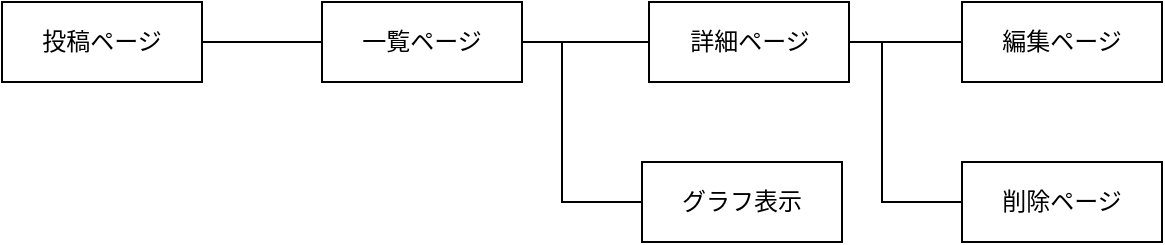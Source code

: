 <mxfile>
    <diagram id="KOb1_pIeTCJ9zqx7DBkF" name="ページ1">
        <mxGraphModel dx="413" dy="556" grid="1" gridSize="10" guides="1" tooltips="1" connect="1" arrows="1" fold="1" page="1" pageScale="1" pageWidth="827" pageHeight="1169" math="0" shadow="0">
            <root>
                <mxCell id="0"/>
                <mxCell id="1" parent="0"/>
                <mxCell id="2" value="投稿ページ" style="whiteSpace=wrap;html=1;align=center;" vertex="1" parent="1">
                    <mxGeometry x="40" y="40" width="100" height="40" as="geometry"/>
                </mxCell>
                <mxCell id="3" value="一覧ページ" style="whiteSpace=wrap;html=1;align=center;" vertex="1" parent="1">
                    <mxGeometry x="200" y="40" width="100" height="40" as="geometry"/>
                </mxCell>
                <mxCell id="4" value="詳細ページ" style="whiteSpace=wrap;html=1;align=center;" vertex="1" parent="1">
                    <mxGeometry x="363.5" y="40" width="100" height="40" as="geometry"/>
                </mxCell>
                <mxCell id="5" value="編集ページ" style="whiteSpace=wrap;html=1;align=center;" vertex="1" parent="1">
                    <mxGeometry x="520" y="40" width="100" height="40" as="geometry"/>
                </mxCell>
                <mxCell id="6" value="削除ページ" style="whiteSpace=wrap;html=1;align=center;" vertex="1" parent="1">
                    <mxGeometry x="520" y="120" width="100" height="40" as="geometry"/>
                </mxCell>
                <mxCell id="7" value="グラフ表示" style="whiteSpace=wrap;html=1;align=center;" vertex="1" parent="1">
                    <mxGeometry x="360" y="120" width="100" height="40" as="geometry"/>
                </mxCell>
                <mxCell id="8" value="" style="endArrow=none;html=1;rounded=0;exitX=1;exitY=0.5;exitDx=0;exitDy=0;entryX=0;entryY=0.5;entryDx=0;entryDy=0;" edge="1" parent="1" source="2" target="3">
                    <mxGeometry relative="1" as="geometry">
                        <mxPoint x="220" y="290" as="sourcePoint"/>
                        <mxPoint x="380" y="290" as="targetPoint"/>
                    </mxGeometry>
                </mxCell>
                <mxCell id="9" value="" style="endArrow=none;html=1;rounded=0;exitX=1;exitY=0.5;exitDx=0;exitDy=0;entryX=0;entryY=0.5;entryDx=0;entryDy=0;" edge="1" parent="1" source="3" target="4">
                    <mxGeometry relative="1" as="geometry">
                        <mxPoint x="220" y="290" as="sourcePoint"/>
                        <mxPoint x="380" y="290" as="targetPoint"/>
                    </mxGeometry>
                </mxCell>
                <mxCell id="10" value="" style="endArrow=none;html=1;rounded=0;entryX=0;entryY=0.5;entryDx=0;entryDy=0;" edge="1" parent="1" target="7">
                    <mxGeometry relative="1" as="geometry">
                        <mxPoint x="320" y="60" as="sourcePoint"/>
                        <mxPoint x="380" y="290" as="targetPoint"/>
                        <Array as="points">
                            <mxPoint x="320" y="140"/>
                        </Array>
                    </mxGeometry>
                </mxCell>
                <mxCell id="11" value="" style="endArrow=none;html=1;rounded=0;exitX=1;exitY=0.5;exitDx=0;exitDy=0;entryX=0;entryY=0.5;entryDx=0;entryDy=0;" edge="1" parent="1" source="4" target="5">
                    <mxGeometry relative="1" as="geometry">
                        <mxPoint x="340" y="290" as="sourcePoint"/>
                        <mxPoint x="500" y="290" as="targetPoint"/>
                    </mxGeometry>
                </mxCell>
                <mxCell id="12" value="" style="endArrow=none;html=1;rounded=0;entryX=0;entryY=0.5;entryDx=0;entryDy=0;" edge="1" parent="1" target="6">
                    <mxGeometry relative="1" as="geometry">
                        <mxPoint x="480" y="60" as="sourcePoint"/>
                        <mxPoint x="500" y="290" as="targetPoint"/>
                        <Array as="points">
                            <mxPoint x="480" y="140"/>
                        </Array>
                    </mxGeometry>
                </mxCell>
            </root>
        </mxGraphModel>
    </diagram>
</mxfile>